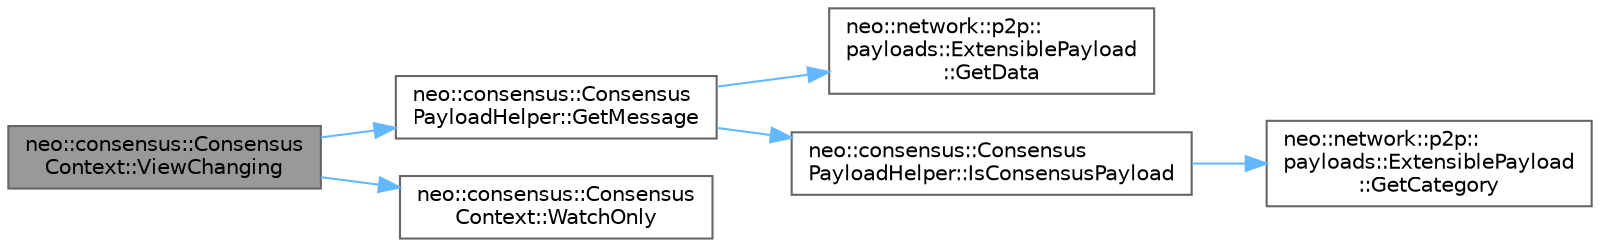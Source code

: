 digraph "neo::consensus::ConsensusContext::ViewChanging"
{
 // LATEX_PDF_SIZE
  bgcolor="transparent";
  edge [fontname=Helvetica,fontsize=10,labelfontname=Helvetica,labelfontsize=10];
  node [fontname=Helvetica,fontsize=10,shape=box,height=0.2,width=0.4];
  rankdir="LR";
  Node1 [id="Node000001",label="neo::consensus::Consensus\lContext::ViewChanging",height=0.2,width=0.4,color="gray40", fillcolor="grey60", style="filled", fontcolor="black",tooltip=" "];
  Node1 -> Node2 [id="edge1_Node000001_Node000002",color="steelblue1",style="solid",tooltip=" "];
  Node2 [id="Node000002",label="neo::consensus::Consensus\lPayloadHelper::GetMessage",height=0.2,width=0.4,color="grey40", fillcolor="white", style="filled",URL="$classneo_1_1consensus_1_1_consensus_payload_helper.html#ac81c3629af8cc928742d1e0b3ca011e0",tooltip="Extracts a consensus message from an ExtensiblePayload."];
  Node2 -> Node3 [id="edge2_Node000002_Node000003",color="steelblue1",style="solid",tooltip=" "];
  Node3 [id="Node000003",label="neo::network::p2p::\lpayloads::ExtensiblePayload\l::GetData",height=0.2,width=0.4,color="grey40", fillcolor="white", style="filled",URL="$classneo_1_1network_1_1p2p_1_1payloads_1_1_extensible_payload.html#abec09b204fb7430792048b230e8c9625",tooltip="Gets the payload data."];
  Node2 -> Node4 [id="edge3_Node000002_Node000004",color="steelblue1",style="solid",tooltip=" "];
  Node4 [id="Node000004",label="neo::consensus::Consensus\lPayloadHelper::IsConsensusPayload",height=0.2,width=0.4,color="grey40", fillcolor="white", style="filled",URL="$classneo_1_1consensus_1_1_consensus_payload_helper.html#a071eff99aa005b7c951250e357c2d534",tooltip="Checks if an ExtensiblePayload contains a consensus message."];
  Node4 -> Node5 [id="edge4_Node000004_Node000005",color="steelblue1",style="solid",tooltip=" "];
  Node5 [id="Node000005",label="neo::network::p2p::\lpayloads::ExtensiblePayload\l::GetCategory",height=0.2,width=0.4,color="grey40", fillcolor="white", style="filled",URL="$classneo_1_1network_1_1p2p_1_1payloads_1_1_extensible_payload.html#ade482bb50f8400057c1d622bb9356777",tooltip="Gets the category string."];
  Node1 -> Node6 [id="edge5_Node000001_Node000006",color="steelblue1",style="solid",tooltip=" "];
  Node6 [id="Node000006",label="neo::consensus::Consensus\lContext::WatchOnly",height=0.2,width=0.4,color="grey40", fillcolor="white", style="filled",URL="$classneo_1_1consensus_1_1_consensus_context.html#a86c44afe91051f7c4aa125df4ea565a5",tooltip=" "];
}
